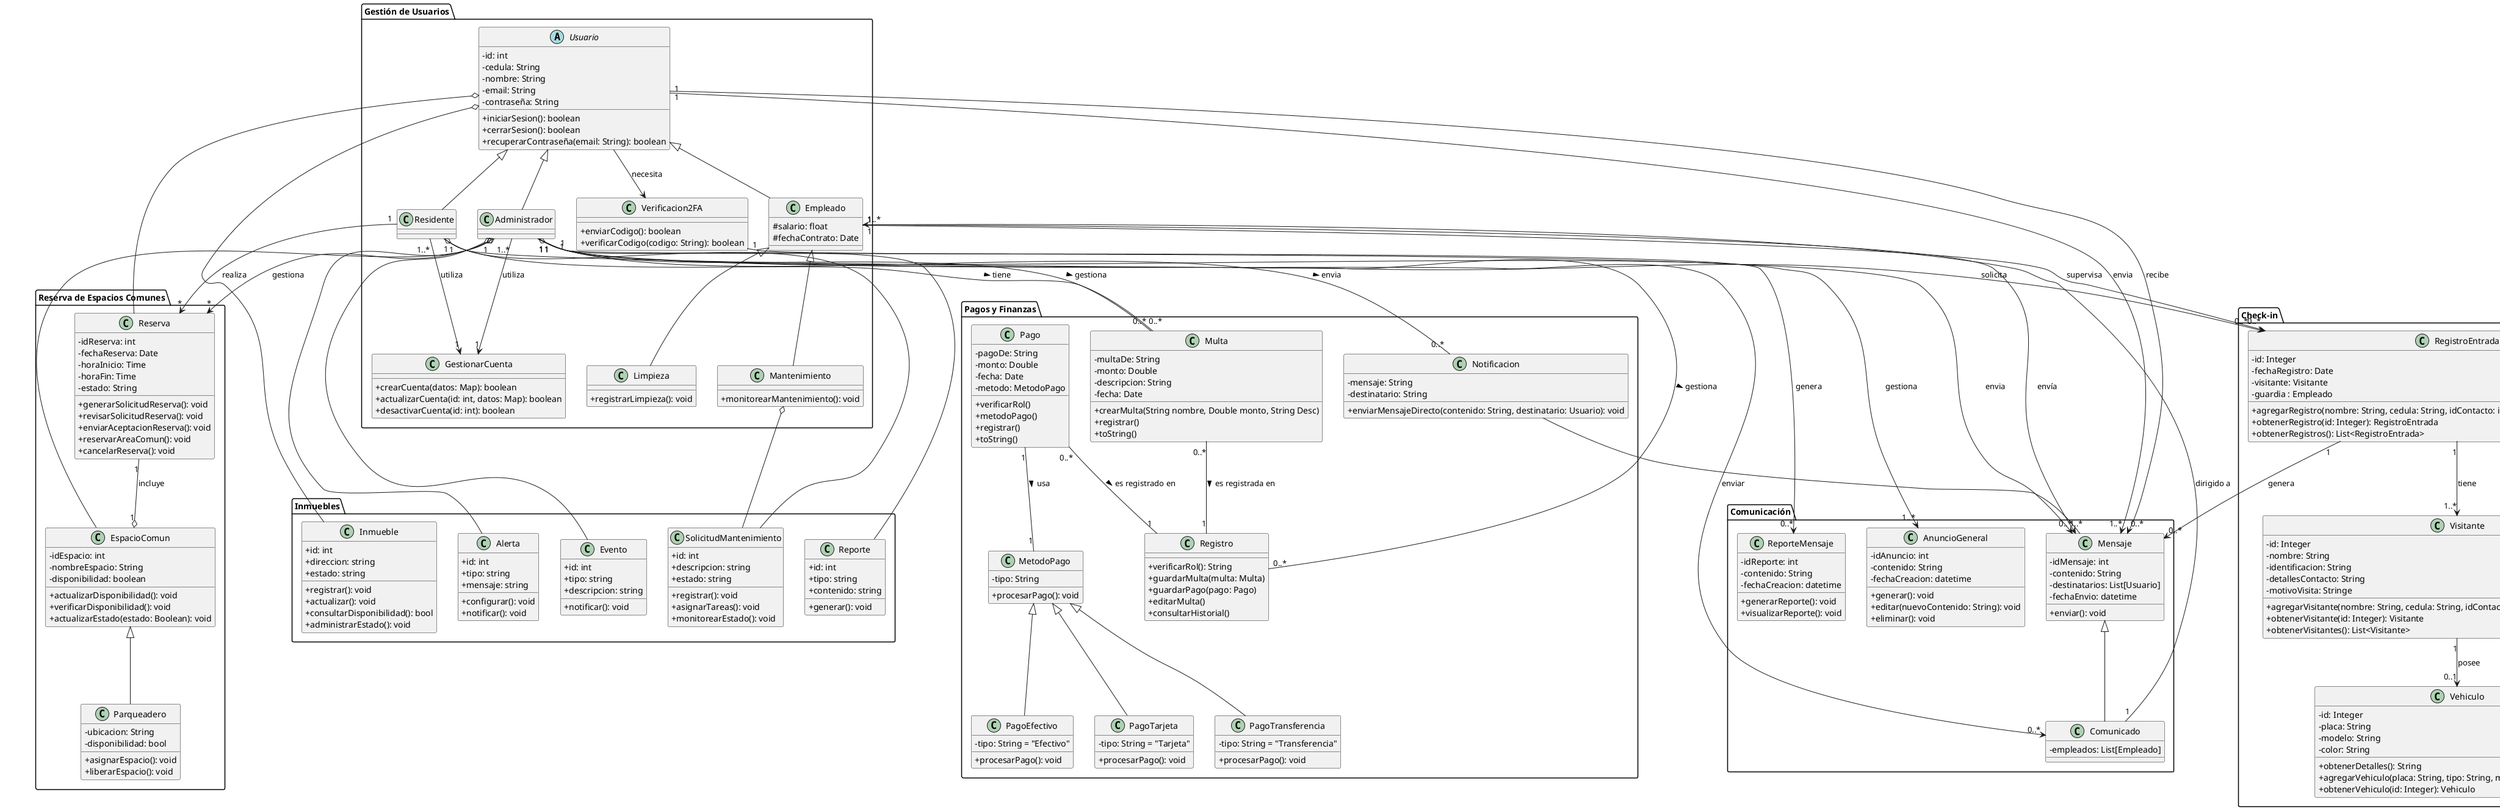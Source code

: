 @startuml DiagramaDeClases
skinparam classAttributeIconSize 0

' ------------ USUARIOS ------------
package "Gestión de Usuarios" {
    Abstract class Usuario {
        - id: int
        - cedula: String
        - nombre: String
        - email: String
        - contraseña: String
        + iniciarSesion(): boolean
        + cerrarSesion(): boolean
        + recuperarContraseña(email: String): boolean
    }

    class Empleado {
        # salario: float
        # fechaContrato: Date
    }

    class Administrador {
        ' ' Pagos y finanzas
        ' + registrarPago(pago: Pago)
        ' + editarRegistroPago(pago: Pago)
        ' + registrarMulta(multa: Multa)
        ' + consultarHistorial()
        ' + enviarNotificaciones()
        ' + configurarMetodosPago()

        ' ' Inmuebles
        ' + configurarAlertas(): void
        ' + notificarEventos(): void
        ' + generarReportes(): void
        ' + gestionarAreasComunes(): void

        ' ' Comunicación
        ' + generarReporteMensaje(reporte: Reporte)
        ' + modificarAnuncioGeneral(anuncio: AnuncioGeneral)
        ' + eliminarAnuncioGeneral(id: int)
        ' + generarAnuncioGeneral(anuncio: AnuncioGeneral)
        ' + enviarComunicadoEmpleados(comunicado: Comunicado)
    }

    class Residente {
        ' ' Inmuebles
        ' + gestionarReservas(): void
        ' + registrarSolicitudMantenimiento(): void
    }

    class Mantenimiento {
        + monitorearMantenimiento(): void
    }

    class Limpieza {
        + registrarLimpieza(): void
    }

    ' Clases adicionales para gestión de cuentas
    class Verificacion2FA {
        + enviarCodigo(): boolean
        + verificarCodigo(codigo: String): boolean
    }

    class GestionarCuenta {
        + crearCuenta(datos: Map): boolean
        + actualizarCuenta(id: int, datos: Map): boolean
        + desactivarCuenta(id: int): boolean
    }
}

' ------------ PAGOS Y FINANZAS ------------
package "Pagos y Finanzas" {

' Clase Registro
class Registro {
    + verificarRol(): String
    + guardarMulta(multa: Multa)
    + guardarPago(pago: Pago)
    + editarMulta()
    + consultarHistorial()
}

' Clase Pago
class Pago {
    - pagoDe: String
    - monto: Double
    - fecha: Date
    - metodo: MetodoPago
    + verificarRol()
    + metodoPago()
    + registrar()
    + toString()
}

' Clase Multa
class Multa {
    - multaDe: String
    - monto: Double
    - descripcion: String
    - fecha: Date
    + crearMulta(String nombre, Double monto, String Desc)
    + registrar()
    + toString()
}

' Clase Notificacion
class Notificacion {
    - mensaje: String
    - destinatario: String
    + enviarMensajeDirecto(contenido: String, destinatario: Usuario): void
}

class MetodoPago {
    - tipo: String
    + procesarPago(): void
}

class PagoEfectivo {
    - tipo: String = "Efectivo"
    + procesarPago(): void
}

class PagoTarjeta {
    - tipo: String = "Tarjeta"
    + procesarPago(): void
}

class PagoTransferencia {
    - tipo: String = "Transferencia"
    + procesarPago(): void
}

}


' ------------ INMUEBLES ------------
package Inmuebles {
    class Inmueble {
        + id: int
        + direccion: string
        + estado: string
        + registrar(): void
        + actualizar(): void
        + consultarDisponibilidad(): bool
        + administrarEstado(): void
    }

    class SolicitudMantenimiento {
        + id: int
        + descripcion: string
        + estado: string
        + registrar(): void
        + asignarTareas(): void
        + monitorearEstado(): void
    }

    class Alerta {
        + id: int
        + tipo: string
        + mensaje: string
        + configurar(): void
        + notificar(): void
    }

    class Evento {
        + id: int
        + tipo: string
        + descripcion: string
        + notificar(): void
    }

    class Reporte {
        + id: int
        + tipo: string
        + contenido: string
        + generar(): void
    }
}

' ------------ RESERVAS DE ESPACIOS COMUNES ------------
package "Reserva de Espacios Comunes" {
    class Reserva {
        - idReserva: int
        - fechaReserva: Date
        - horaInicio: Time
        - horaFin: Time
        - estado: String
        + generarSolicitudReserva(): void
        + revisarSolicitudReserva(): void
        + enviarAceptacionReserva(): void
        + reservarAreaComun(): void
        + cancelarReserva(): void
    }

    class EspacioComun {
        - idEspacio: int
        - nombreEspacio: String
        - disponibilidad: boolean
        + actualizarDisponibilidad(): void
        + verificarDisponibilidad(): void
        + actualizarEstado(estado: Boolean): void
    }

        class Parqueadero {
        - ubicacion: String
        - disponibilidad: bool
        + asignarEspacio(): void
        + liberarEspacio(): void
    }

}

' ------------ CHECK-IN ------------
package "Check-in" {
    class Visitante {
        - id: Integer
        - nombre: String
        - identificacion: String
        - detallesContacto: String
        - motivoVisita: Stringe
        + agregarVisitante(nombre: String, cedula: String, idContacto: int, motivoVisita: String): Visitante
        + obtenerVisitante(id: Integer): Visitante
        + obtenerVisitantes(): List<Visitante>
    }

    class RegistroEntrada {
        - id: Integer
        - fechaRegistro: Date
        - visitante: Visitante
        - guardia : Empleado
        + agregarRegistro(nombre: String, cedula: String, idContacto: int, motivoVisita: String): RegistroEntrada
        + obtenerRegistro(id: Integer): RegistroEntrada
        + obtenerRegistros(): List<RegistroEntrada>
    }

    class Vehiculo {
        - id: Integer
        - placa: String
        - modelo: String
        - color: String
        + obtenerDetalles(): String
        + agregarVehiculo(placa: String, tipo: String, modelo: String): Vehiculo
        + obtenerVehiculo(id: Integer): Vehiculo
    }
}

' ------------ COMUNICACIÓN ------------
package Comunicación {
    'Almacenar mensajes como Map
    class ReporteMensaje {
        - idReporte: int
        - contenido: String
        - fechaCreacion: datetime
        + generarReporte(): void
        + visualizarReporte(): void
    }

    class Comunicado {
        - empleados: List[Empleado]
    }

    class Mensaje{
        - idMensaje: int
        - contenido: String
        - destinatarios: List[Usuario]
        - fechaEnvio: datetime
        + enviar(): void
    }

    class AnuncioGeneral{
        - idAnuncio: int
        - contenido: String
        - fechaCreacion: datetime
        + generar(): void
        + editar(nuevoContenido: String): void
        + eliminar(): void
    }
}

' ------------ USUARIOS ------------
' Relación de herencia
Empleado <|-- Limpieza
Empleado <|-- Mantenimiento

' Relaciones entre clases
Usuario --> Verificacion2FA : "necesita"
Administrador "1..*" --> "1" GestionarCuenta : "utiliza"
Residente "1..*" --> "1" GestionarCuenta : "utiliza"
Verificacion2FA "1" --> "1..*" Mensaje : "envia"
Usuario "1" --> "1..*" Mensaje : "envia"

' ------------ PAGOS Y FINANZAS ------------
Residente "1" -- "0..*" Multa : tiene >
Administrador "1" -- "0..*" Multa : gestiona >
Administrador "1" -- "0..*" Notificacion : envia >
Notificacion -- Mensaje
Pago "1" -- "1" MetodoPago : usa >
Pago "0..*" -- "1" Registro : es registrado en >

Multa "0..*" -- "1" Registro : es registrada en >
Administrador "1" -- "0..*" Registro : gestiona >


MetodoPago <|-- PagoEfectivo
MetodoPago <|-- PagoTarjeta
MetodoPago <|-- PagoTransferencia

' ------------ INMUEBLES ------------
Administrador o-- Alerta
Administrador o-- Evento
Administrador o-- Reporte

Usuario o-- Inmueble

Residente o-- SolicitudMantenimiento
Mantenimiento o-- SolicitudMantenimiento


' ------------ RESERVAS DE ESPACIOS COMUNES ------------
EspacioComun <|-- Parqueadero
Residente "1" --> "*" Reserva : realiza
Reserva "1" --o "1" EspacioComun : incluye
Administrador "1" --> "*" Reserva : gestiona
Usuario o-- Reserva
Administrador o-- EspacioComun


' ------------ CHECK-IN ------------
Residente "1" --> "0..*" RegistroEntrada : "solicita"

RegistroEntrada "1" --> "0..*" Mensaje : "genera"
RegistroEntrada "1" --> "1..*" Visitante : "tiene"

Visitante "1" --> "0..1" Vehiculo : "posee"
Empleado "1" --> "0..*" RegistroEntrada : "supervisa"
Empleado "1" --> "0..*" Mensaje : "envía"


' ------------ COMUNICACIÓN ------------
Usuario <|-- Empleado
Usuario <|-- Administrador
Usuario <|-- Residente

Administrador "1" --> "0..*" Comunicado: "enviar"
Administrador "1"--> "0..*" ReporteMensaje: "genera"
Administrador "1" --> "1..*" AnuncioGeneral: "gestiona"

Comunicado "1" --> "1..*" Empleado: "dirigido a"
Usuario "1" --> "0..*" Mensaje: "recibe"

Mensaje <|-- Comunicado


@enduml
